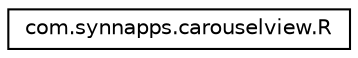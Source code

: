 digraph "Graphical Class Hierarchy"
{
 // INTERACTIVE_SVG=YES
 // LATEX_PDF_SIZE
  edge [fontname="Helvetica",fontsize="10",labelfontname="Helvetica",labelfontsize="10"];
  node [fontname="Helvetica",fontsize="10",shape=record];
  rankdir="LR";
  Node0 [label="com.synnapps.carouselview.R",height=0.2,width=0.4,color="black", fillcolor="white", style="filled",URL="$classcom_1_1synnapps_1_1carouselview_1_1_r.html",tooltip=" "];
}
